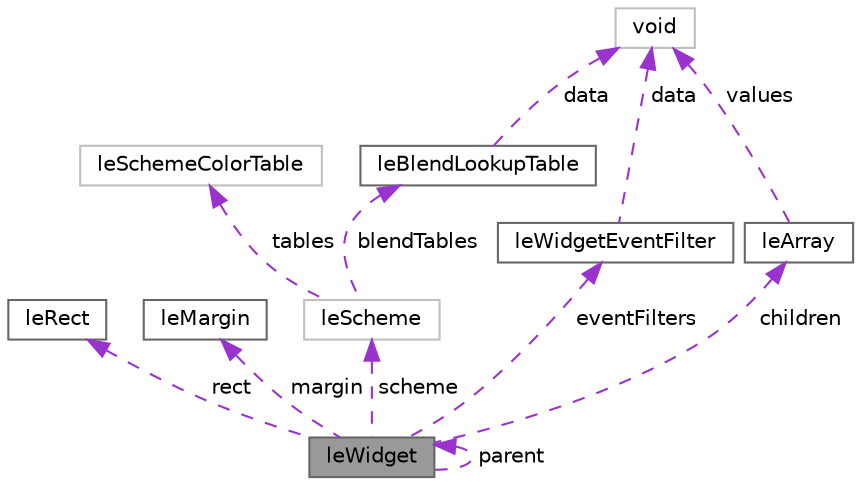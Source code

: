digraph "leWidget"
{
 // INTERACTIVE_SVG=YES
 // LATEX_PDF_SIZE
  bgcolor="transparent";
  edge [fontname=Helvetica,fontsize=10,labelfontname=Helvetica,labelfontsize=10];
  node [fontname=Helvetica,fontsize=10,shape=box,height=0.2,width=0.4];
  Node1 [label="leWidget",height=0.2,width=0.4,color="gray40", fillcolor="grey60", style="filled", fontcolor="black",tooltip="Used to define a widget."];
  Node2 -> Node1 [dir="back",color="darkorchid3",style="dashed",label=" rect" ];
  Node2 [label="leRect",height=0.2,width=0.4,color="gray40", fillcolor="white", style="filled",URL="$structleRect.html",tooltip="This struct represents a rectangle."];
  Node3 -> Node1 [dir="back",color="darkorchid3",style="dashed",label=" margin" ];
  Node3 [label="leMargin",height=0.2,width=0.4,color="gray40", fillcolor="white", style="filled",URL="$structleMargin.html",tooltip="This struct represents the four margin settings for objects."];
  Node4 -> Node1 [dir="back",color="darkorchid3",style="dashed",label=" scheme" ];
  Node4 [label="leScheme",height=0.2,width=0.4,color="grey75", fillcolor="white", style="filled",URL="$structleScheme.html",tooltip=" "];
  Node5 -> Node4 [dir="back",color="darkorchid3",style="dashed",label=" tables" ];
  Node5 [label="leSchemeColorTable",height=0.2,width=0.4,color="grey75", fillcolor="white", style="filled",URL="$unionleSchemeColorTable.html",tooltip=" "];
  Node6 -> Node4 [dir="back",color="darkorchid3",style="dashed",label=" blendTables" ];
  Node6 [label="leBlendLookupTable",height=0.2,width=0.4,color="gray40", fillcolor="white", style="filled",URL="$structleBlendLookupTable.html",tooltip="This struct represents a blend color lookup table."];
  Node7 -> Node6 [dir="back",color="darkorchid3",style="dashed",label=" data" ];
  Node7 [label="void",height=0.2,width=0.4,color="grey75", fillcolor="white", style="filled",tooltip=" "];
  Node8 -> Node1 [dir="back",color="darkorchid3",style="dashed",label=" eventFilters" ];
  Node8 [label="leWidgetEventFilter",height=0.2,width=0.4,color="gray40", fillcolor="white", style="filled",URL="$structleWidgetEventFilter.html",tooltip="Used to define widget touch event filter."];
  Node7 -> Node8 [dir="back",color="darkorchid3",style="dashed",label=" data" ];
  Node1 -> Node1 [dir="back",color="darkorchid3",style="dashed",label=" parent" ];
  Node9 -> Node1 [dir="back",color="darkorchid3",style="dashed",label=" children" ];
  Node9 [label="leArray",height=0.2,width=0.4,color="gray40", fillcolor="white", style="filled",URL="$structleArray.html",tooltip="This struct represents a array."];
  Node7 -> Node9 [dir="back",color="darkorchid3",style="dashed",label=" values" ];
}
